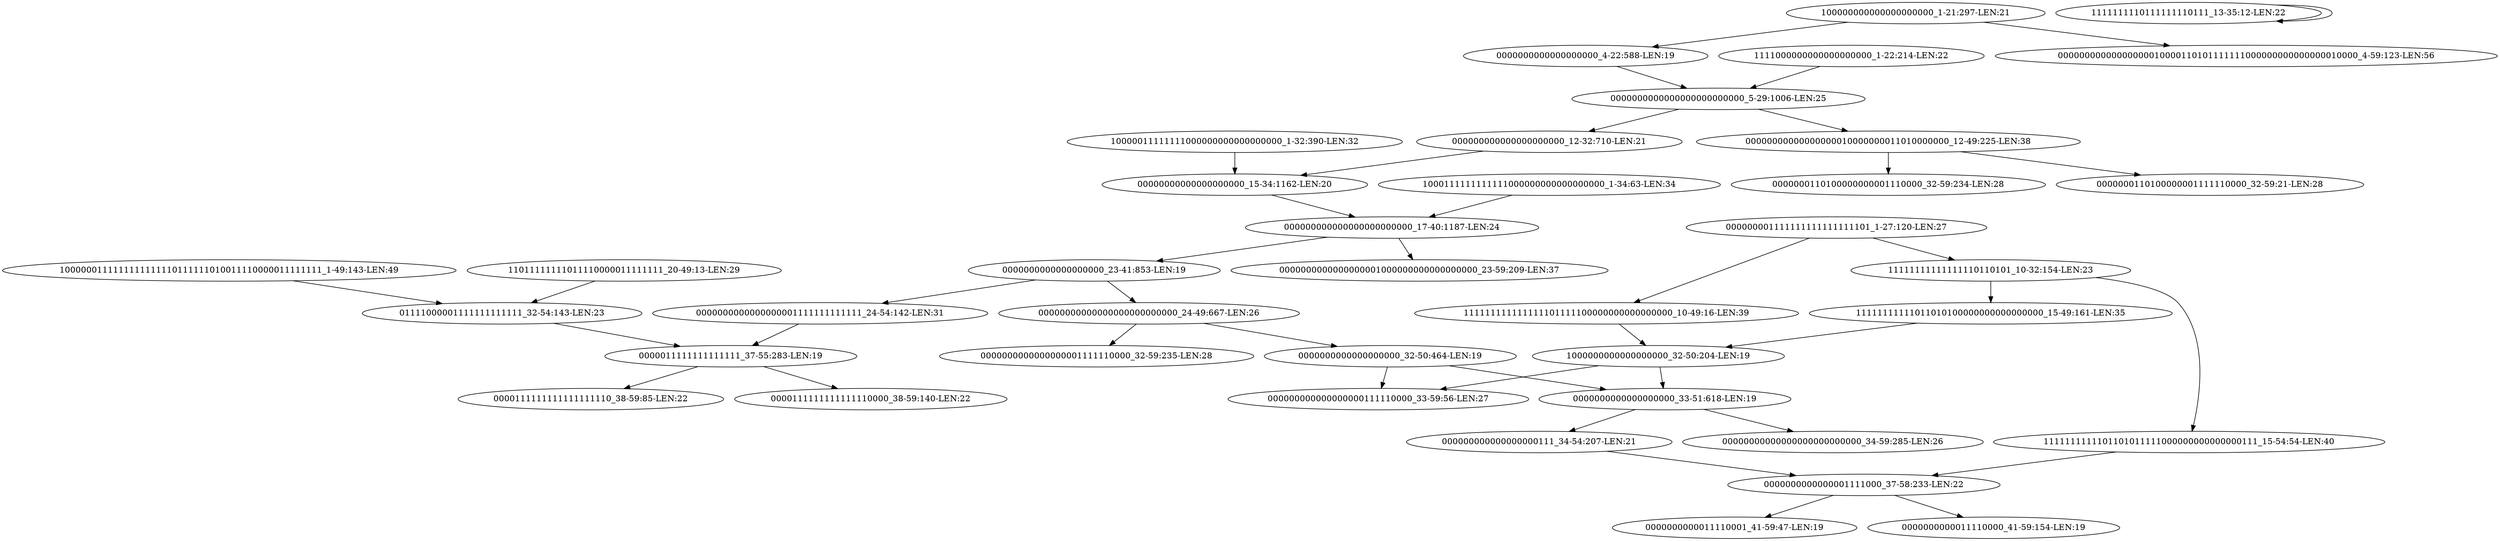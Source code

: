 digraph G {
    "0000000000000000000_23-41:853-LEN:19" -> "0000000000000000001111111111111_24-54:142-LEN:31";
    "0000000000000000000_23-41:853-LEN:19" -> "00000000000000000000000000_24-49:667-LEN:26";
    "11011111111011110000011111111_20-49:13-LEN:29" -> "01111000001111111111111_32-54:143-LEN:23";
    "0000011111111111111_37-55:283-LEN:19" -> "0000111111111111110000_38-59:140-LEN:22";
    "0000011111111111111_37-55:283-LEN:19" -> "0000111111111111111110_38-59:85-LEN:22";
    "00000000000000000000_15-34:1162-LEN:20" -> "000000000000000000000000_17-40:1187-LEN:24";
    "0000000000000001111000_37-58:233-LEN:22" -> "0000000000011110001_41-59:47-LEN:19";
    "0000000000000001111000_37-58:233-LEN:22" -> "0000000000011110000_41-59:154-LEN:19";
    "1111111111101101011111000000000000000111_15-54:54-LEN:40" -> "0000000000000001111000_37-58:233-LEN:22";
    "0000000000000000000_4-22:588-LEN:19" -> "0000000000000000000000000_5-29:1006-LEN:25";
    "0000000000000000001111111111111_24-54:142-LEN:31" -> "0000011111111111111_37-55:283-LEN:19";
    "11111111111111110110101_10-32:154-LEN:23" -> "1111111111101101011111000000000000000111_15-54:54-LEN:40";
    "11111111111111110110101_10-32:154-LEN:23" -> "11111111111011010100000000000000000_15-49:161-LEN:35";
    "000000001111111111111111101_1-27:120-LEN:27" -> "11111111111111110110101_10-32:154-LEN:23";
    "000000001111111111111111101_1-27:120-LEN:27" -> "111111111111111101111100000000000000000_10-49:16-LEN:39";
    "00000000000000000010000000011010000000_12-49:225-LEN:38" -> "0000000110100000000001110000_32-59:234-LEN:28";
    "00000000000000000010000000011010000000_12-49:225-LEN:38" -> "0000000110100000001111110000_32-59:21-LEN:28";
    "0000000000000000000_33-51:618-LEN:19" -> "00000000000000000000000000_34-59:285-LEN:26";
    "0000000000000000000_33-51:618-LEN:19" -> "000000000000000000111_34-54:207-LEN:21";
    "1111000000000000000000_1-22:214-LEN:22" -> "0000000000000000000000000_5-29:1006-LEN:25";
    "1111111110111111110111_13-35:12-LEN:22" -> "1111111110111111110111_13-35:12-LEN:22";
    "000000000000000000000_12-32:710-LEN:21" -> "00000000000000000000_15-34:1162-LEN:20";
    "000000000000000000000000_17-40:1187-LEN:24" -> "0000000000000000000_23-41:853-LEN:19";
    "000000000000000000000000_17-40:1187-LEN:24" -> "0000000000000000001000000000000000000_23-59:209-LEN:37";
    "01111000001111111111111_32-54:143-LEN:23" -> "0000011111111111111_37-55:283-LEN:19";
    "1000111111111111000000000000000000_1-34:63-LEN:34" -> "000000000000000000000000_17-40:1187-LEN:24";
    "10000011111111000000000000000000_1-32:390-LEN:32" -> "00000000000000000000_15-34:1162-LEN:20";
    "111111111111111101111100000000000000000_10-49:16-LEN:39" -> "1000000000000000000_32-50:204-LEN:19";
    "100000000000000000000_1-21:297-LEN:21" -> "0000000000000000000_4-22:588-LEN:19";
    "100000000000000000000_1-21:297-LEN:21" -> "00000000000000000010000110101111111000000000000000010000_4-59:123-LEN:56";
    "1000000111111111111110111111010011110000011111111_1-49:143-LEN:49" -> "01111000001111111111111_32-54:143-LEN:23";
    "1000000000000000000_32-50:204-LEN:19" -> "000000000000000000111110000_33-59:56-LEN:27";
    "1000000000000000000_32-50:204-LEN:19" -> "0000000000000000000_33-51:618-LEN:19";
    "0000000000000000000_32-50:464-LEN:19" -> "000000000000000000111110000_33-59:56-LEN:27";
    "0000000000000000000_32-50:464-LEN:19" -> "0000000000000000000_33-51:618-LEN:19";
    "00000000000000000000000000_24-49:667-LEN:26" -> "0000000000000000001111110000_32-59:235-LEN:28";
    "00000000000000000000000000_24-49:667-LEN:26" -> "0000000000000000000_32-50:464-LEN:19";
    "000000000000000000111_34-54:207-LEN:21" -> "0000000000000001111000_37-58:233-LEN:22";
    "0000000000000000000000000_5-29:1006-LEN:25" -> "00000000000000000010000000011010000000_12-49:225-LEN:38";
    "0000000000000000000000000_5-29:1006-LEN:25" -> "000000000000000000000_12-32:710-LEN:21";
    "11111111111011010100000000000000000_15-49:161-LEN:35" -> "1000000000000000000_32-50:204-LEN:19";
}
